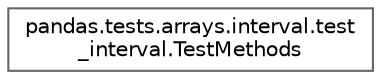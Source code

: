 digraph "Graphical Class Hierarchy"
{
 // LATEX_PDF_SIZE
  bgcolor="transparent";
  edge [fontname=Helvetica,fontsize=10,labelfontname=Helvetica,labelfontsize=10];
  node [fontname=Helvetica,fontsize=10,shape=box,height=0.2,width=0.4];
  rankdir="LR";
  Node0 [id="Node000000",label="pandas.tests.arrays.interval.test\l_interval.TestMethods",height=0.2,width=0.4,color="grey40", fillcolor="white", style="filled",URL="$d9/db1/classpandas_1_1tests_1_1arrays_1_1interval_1_1test__interval_1_1TestMethods.html",tooltip=" "];
}
